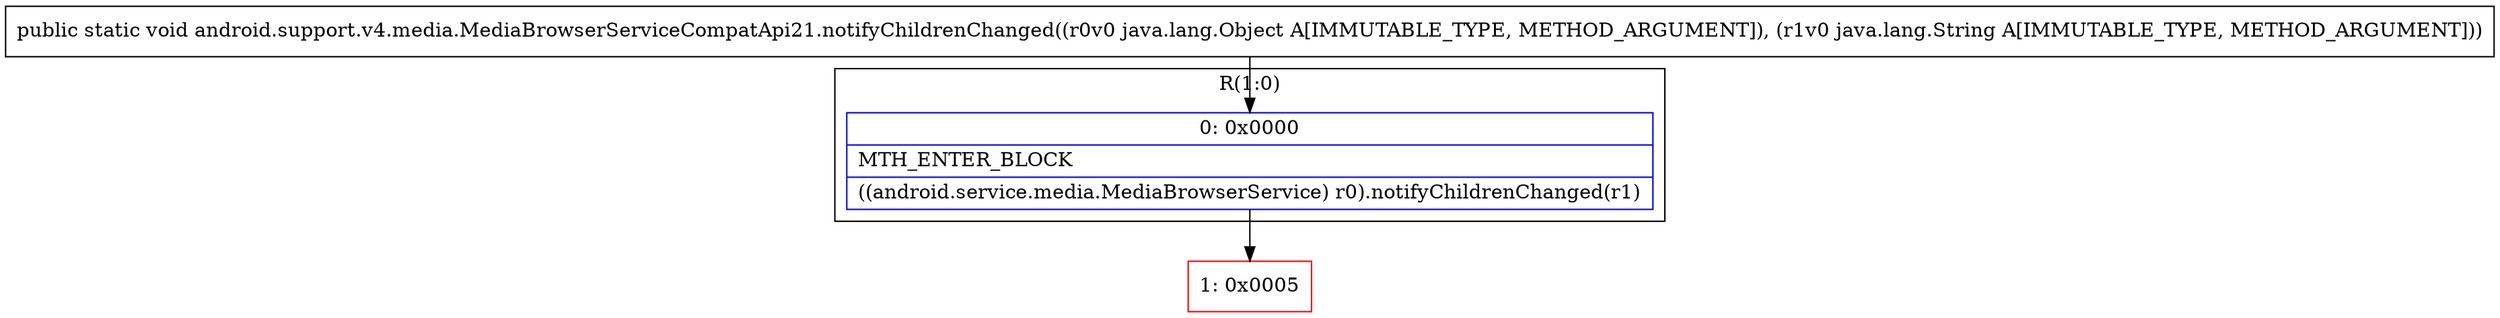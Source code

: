 digraph "CFG forandroid.support.v4.media.MediaBrowserServiceCompatApi21.notifyChildrenChanged(Ljava\/lang\/Object;Ljava\/lang\/String;)V" {
subgraph cluster_Region_1549745068 {
label = "R(1:0)";
node [shape=record,color=blue];
Node_0 [shape=record,label="{0\:\ 0x0000|MTH_ENTER_BLOCK\l|((android.service.media.MediaBrowserService) r0).notifyChildrenChanged(r1)\l}"];
}
Node_1 [shape=record,color=red,label="{1\:\ 0x0005}"];
MethodNode[shape=record,label="{public static void android.support.v4.media.MediaBrowserServiceCompatApi21.notifyChildrenChanged((r0v0 java.lang.Object A[IMMUTABLE_TYPE, METHOD_ARGUMENT]), (r1v0 java.lang.String A[IMMUTABLE_TYPE, METHOD_ARGUMENT])) }"];
MethodNode -> Node_0;
Node_0 -> Node_1;
}


